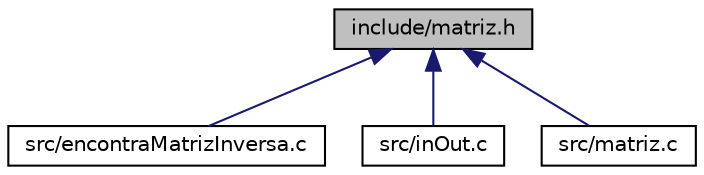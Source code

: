 digraph "include/matriz.h"
{
  edge [fontname="Helvetica",fontsize="10",labelfontname="Helvetica",labelfontsize="10"];
  node [fontname="Helvetica",fontsize="10",shape=record];
  Node1 [label="include/matriz.h",height=0.2,width=0.4,color="black", fillcolor="grey75", style="filled", fontcolor="black"];
  Node1 -> Node2 [dir="back",color="midnightblue",fontsize="10",style="solid",fontname="Helvetica"];
  Node2 [label="src/encontraMatrizInversa.c",height=0.2,width=0.4,color="black", fillcolor="white", style="filled",URL="$encontraMatrizInversa_8c.html",tooltip="Código que realiza a inversão de matrizes através da fatoração LU, resolução de sistemas lineares e r..."];
  Node1 -> Node3 [dir="back",color="midnightblue",fontsize="10",style="solid",fontname="Helvetica"];
  Node3 [label="src/inOut.c",height=0.2,width=0.4,color="black", fillcolor="white", style="filled",URL="$inOut_8c.html"];
  Node1 -> Node4 [dir="back",color="midnightblue",fontsize="10",style="solid",fontname="Helvetica"];
  Node4 [label="src/matriz.c",height=0.2,width=0.4,color="black", fillcolor="white", style="filled",URL="$matriz_8c.html"];
}

